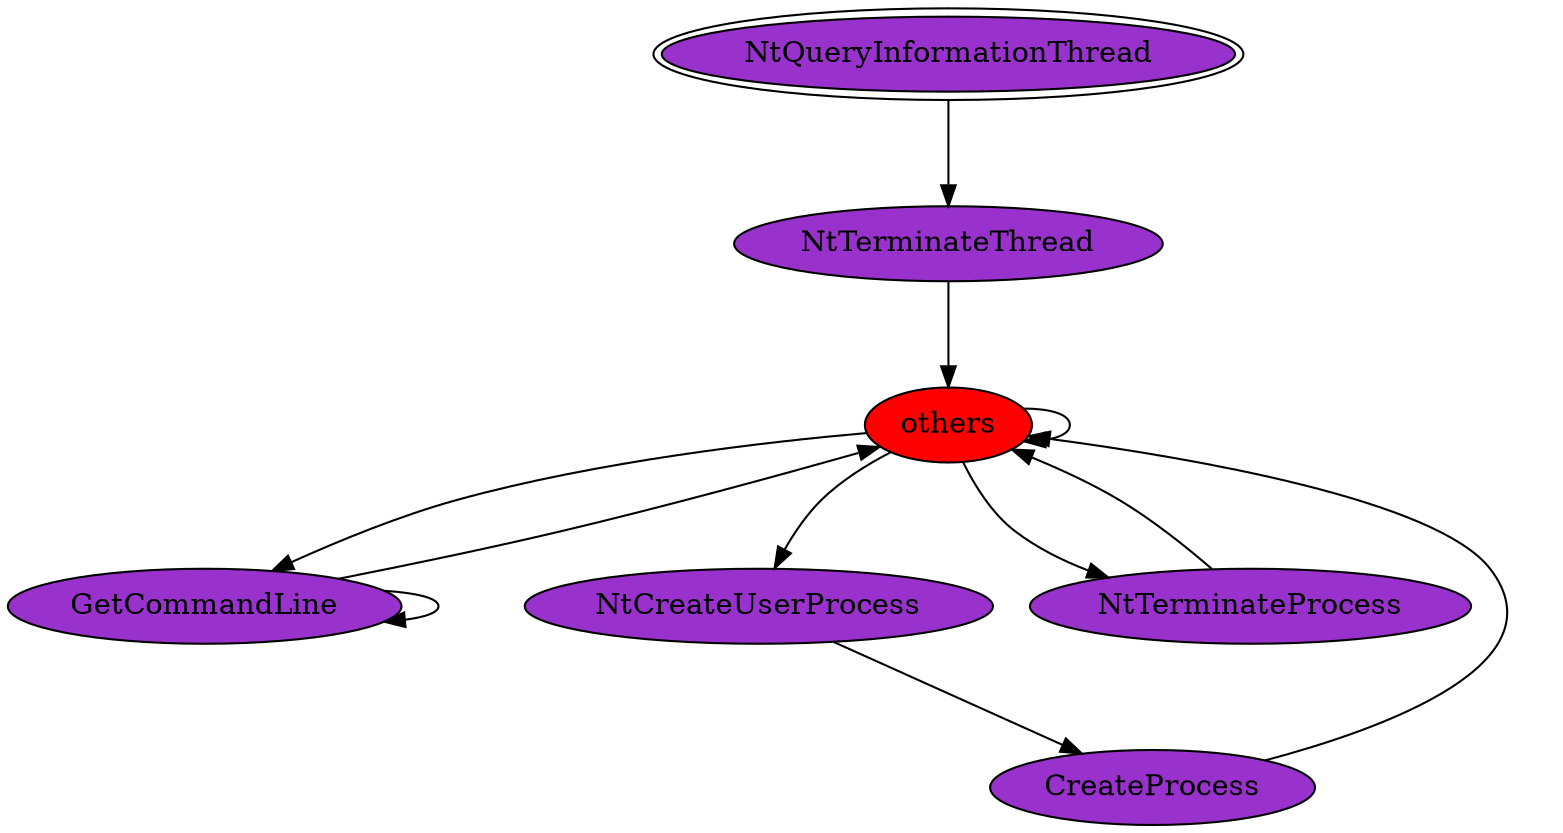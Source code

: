 digraph "./REPORTS/6818/API_PER_CATEGORY/CreateProcess.exe_4508_Processes_API_per_Category_Transition_Matrix" {
	NtQueryInformationThread [label=NtQueryInformationThread fillcolor=darkorchid peripheries=2 style=filled]
	NtTerminateThread [label=NtTerminateThread fillcolor=darkorchid style=filled]
	NtQueryInformationThread -> NtTerminateThread [label=1.0 fontcolor=white]
	others [label=others fillcolor=red style=filled]
	NtTerminateThread -> others [label=1.0 fontcolor=white]
	others -> others [label=0.9608 fontcolor=white]
	GetCommandLine [label=GetCommandLine fillcolor=darkorchid style=filled]
	others -> GetCommandLine [label=0.0098 fontcolor=white]
	NtCreateUserProcess [label=NtCreateUserProcess fillcolor=darkorchid style=filled]
	others -> NtCreateUserProcess [label=0.0098 fontcolor=white]
	NtTerminateProcess [label=NtTerminateProcess fillcolor=darkorchid style=filled]
	others -> NtTerminateProcess [label=0.0196 fontcolor=white]
	GetCommandLine -> others [label=0.5 fontcolor=white]
	GetCommandLine -> GetCommandLine [label=0.5 fontcolor=white]
	CreateProcess [label=CreateProcess fillcolor=darkorchid style=filled]
	NtCreateUserProcess -> CreateProcess [label=1.0 fontcolor=white]
	CreateProcess -> others [label=1.0 fontcolor=white]
	NtTerminateProcess -> others [label=1.0 fontcolor=white]
}
